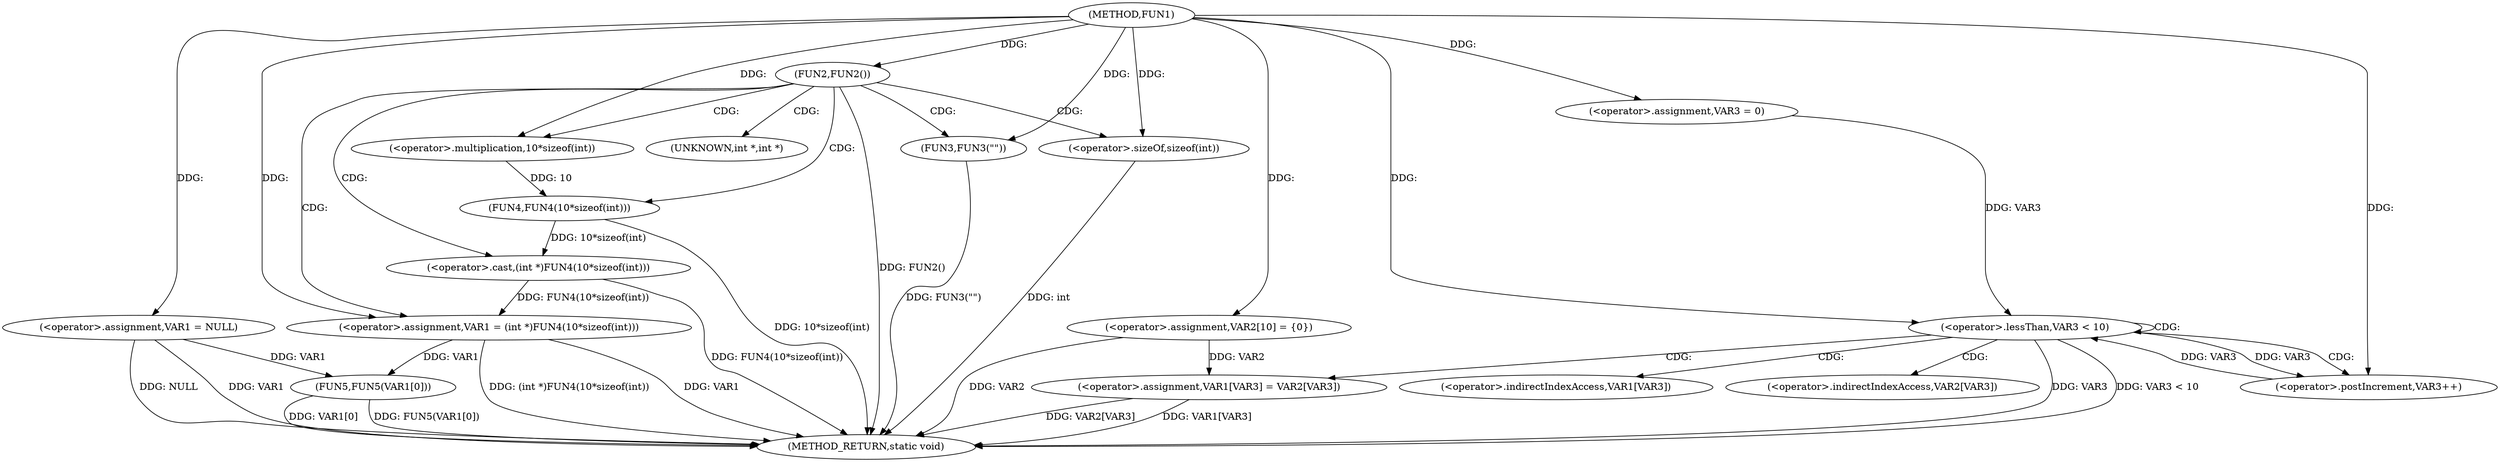 digraph FUN1 {  
"1000100" [label = "(METHOD,FUN1)" ]
"1000148" [label = "(METHOD_RETURN,static void)" ]
"1000103" [label = "(<operator>.assignment,VAR1 = NULL)" ]
"1000107" [label = "(FUN2,FUN2())" ]
"1000109" [label = "(FUN3,FUN3(\"\"))" ]
"1000113" [label = "(<operator>.assignment,VAR1 = (int *)FUN4(10*sizeof(int)))" ]
"1000115" [label = "(<operator>.cast,(int *)FUN4(10*sizeof(int)))" ]
"1000117" [label = "(FUN4,FUN4(10*sizeof(int)))" ]
"1000118" [label = "(<operator>.multiplication,10*sizeof(int))" ]
"1000120" [label = "(<operator>.sizeOf,sizeof(int))" ]
"1000124" [label = "(<operator>.assignment,VAR2[10] = {0})" ]
"1000128" [label = "(<operator>.assignment,VAR3 = 0)" ]
"1000131" [label = "(<operator>.lessThan,VAR3 < 10)" ]
"1000134" [label = "(<operator>.postIncrement,VAR3++)" ]
"1000137" [label = "(<operator>.assignment,VAR1[VAR3] = VAR2[VAR3])" ]
"1000144" [label = "(FUN5,FUN5(VAR1[0]))" ]
"1000116" [label = "(UNKNOWN,int *,int *)" ]
"1000138" [label = "(<operator>.indirectIndexAccess,VAR1[VAR3])" ]
"1000141" [label = "(<operator>.indirectIndexAccess,VAR2[VAR3])" ]
  "1000115" -> "1000148"  [ label = "DDG: FUN4(10*sizeof(int))"] 
  "1000124" -> "1000148"  [ label = "DDG: VAR2"] 
  "1000107" -> "1000148"  [ label = "DDG: FUN2()"] 
  "1000103" -> "1000148"  [ label = "DDG: VAR1"] 
  "1000103" -> "1000148"  [ label = "DDG: NULL"] 
  "1000113" -> "1000148"  [ label = "DDG: VAR1"] 
  "1000117" -> "1000148"  [ label = "DDG: 10*sizeof(int)"] 
  "1000144" -> "1000148"  [ label = "DDG: VAR1[0]"] 
  "1000131" -> "1000148"  [ label = "DDG: VAR3"] 
  "1000137" -> "1000148"  [ label = "DDG: VAR2[VAR3]"] 
  "1000144" -> "1000148"  [ label = "DDG: FUN5(VAR1[0])"] 
  "1000113" -> "1000148"  [ label = "DDG: (int *)FUN4(10*sizeof(int))"] 
  "1000120" -> "1000148"  [ label = "DDG: int"] 
  "1000137" -> "1000148"  [ label = "DDG: VAR1[VAR3]"] 
  "1000109" -> "1000148"  [ label = "DDG: FUN3(\"\")"] 
  "1000131" -> "1000148"  [ label = "DDG: VAR3 < 10"] 
  "1000100" -> "1000103"  [ label = "DDG: "] 
  "1000100" -> "1000107"  [ label = "DDG: "] 
  "1000100" -> "1000109"  [ label = "DDG: "] 
  "1000115" -> "1000113"  [ label = "DDG: FUN4(10*sizeof(int))"] 
  "1000100" -> "1000113"  [ label = "DDG: "] 
  "1000117" -> "1000115"  [ label = "DDG: 10*sizeof(int)"] 
  "1000118" -> "1000117"  [ label = "DDG: 10"] 
  "1000100" -> "1000118"  [ label = "DDG: "] 
  "1000100" -> "1000120"  [ label = "DDG: "] 
  "1000100" -> "1000124"  [ label = "DDG: "] 
  "1000100" -> "1000128"  [ label = "DDG: "] 
  "1000128" -> "1000131"  [ label = "DDG: VAR3"] 
  "1000134" -> "1000131"  [ label = "DDG: VAR3"] 
  "1000100" -> "1000131"  [ label = "DDG: "] 
  "1000131" -> "1000134"  [ label = "DDG: VAR3"] 
  "1000100" -> "1000134"  [ label = "DDG: "] 
  "1000124" -> "1000137"  [ label = "DDG: VAR2"] 
  "1000103" -> "1000144"  [ label = "DDG: VAR1"] 
  "1000113" -> "1000144"  [ label = "DDG: VAR1"] 
  "1000107" -> "1000109"  [ label = "CDG: "] 
  "1000107" -> "1000116"  [ label = "CDG: "] 
  "1000107" -> "1000115"  [ label = "CDG: "] 
  "1000107" -> "1000120"  [ label = "CDG: "] 
  "1000107" -> "1000117"  [ label = "CDG: "] 
  "1000107" -> "1000113"  [ label = "CDG: "] 
  "1000107" -> "1000118"  [ label = "CDG: "] 
  "1000131" -> "1000137"  [ label = "CDG: "] 
  "1000131" -> "1000141"  [ label = "CDG: "] 
  "1000131" -> "1000131"  [ label = "CDG: "] 
  "1000131" -> "1000138"  [ label = "CDG: "] 
  "1000131" -> "1000134"  [ label = "CDG: "] 
}
